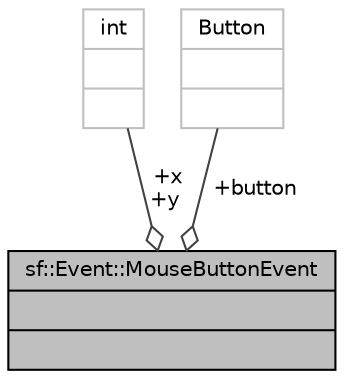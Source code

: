 digraph "sf::Event::MouseButtonEvent"
{
 // LATEX_PDF_SIZE
  edge [fontname="Helvetica",fontsize="10",labelfontname="Helvetica",labelfontsize="10"];
  node [fontname="Helvetica",fontsize="10",shape=record];
  Node1 [label="{sf::Event::MouseButtonEvent\n||}",height=0.2,width=0.4,color="black", fillcolor="grey75", style="filled", fontcolor="black",tooltip="Mouse buttons events parameters (MouseButtonPressed, MouseButtonReleased)"];
  Node2 -> Node1 [color="grey25",fontsize="10",style="solid",label=" +x\n+y" ,arrowhead="odiamond",fontname="Helvetica"];
  Node2 [label="{int\n||}",height=0.2,width=0.4,color="grey75", fillcolor="white", style="filled",tooltip=" "];
  Node3 -> Node1 [color="grey25",fontsize="10",style="solid",label=" +button" ,arrowhead="odiamond",fontname="Helvetica"];
  Node3 [label="{Button\n||}",height=0.2,width=0.4,color="grey75", fillcolor="white", style="filled",tooltip=" "];
}
